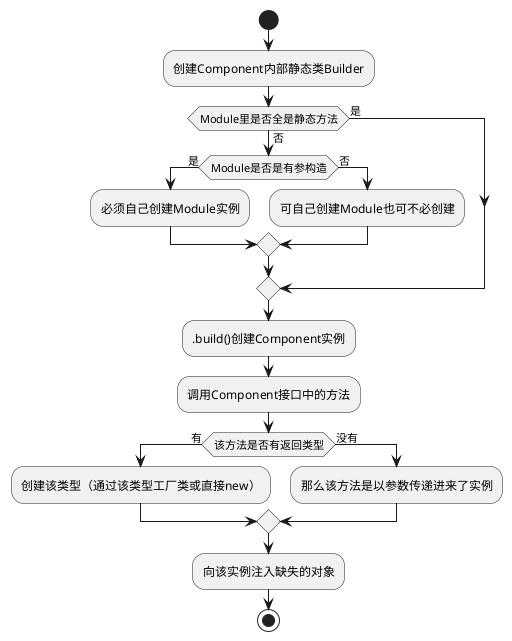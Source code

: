 @startuml
start
:创建Component内部静态类Builder;
if (Module里是否全是静态方法) then (是)
else (否)
    if (Module是否是有参构造) then (是)
        :必须自己创建Module实例;
    else (否)
        :可自己创建Module也可不必创建;
    endif
endif
:.build()创建Component实例;
:调用Component接口中的方法;
if(该方法是否有返回类型) then (有)
    :创建该类型（通过该类型工厂类或直接new）;
else (没有)
    :那么该方法是以参数传递进来了实例;
endif
:向该实例注入缺失的对象;
stop
@enduml
